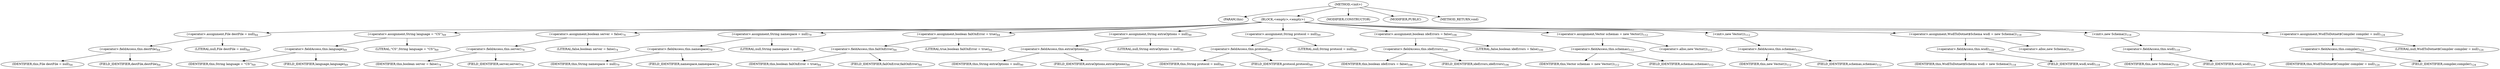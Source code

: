digraph "&lt;init&gt;" {  
"1022" [label = <(METHOD,&lt;init&gt;)> ]
"1023" [label = <(PARAM,this)> ]
"1024" [label = <(BLOCK,&lt;empty&gt;,&lt;empty&gt;)> ]
"1025" [label = <(&lt;operator&gt;.assignment,File destFile = null)<SUB>64</SUB>> ]
"1026" [label = <(&lt;operator&gt;.fieldAccess,this.destFile)<SUB>64</SUB>> ]
"1027" [label = <(IDENTIFIER,this,File destFile = null)<SUB>64</SUB>> ]
"1028" [label = <(FIELD_IDENTIFIER,destFile,destFile)<SUB>64</SUB>> ]
"1029" [label = <(LITERAL,null,File destFile = null)<SUB>64</SUB>> ]
"1030" [label = <(&lt;operator&gt;.assignment,String language = &quot;CS&quot;)<SUB>69</SUB>> ]
"1031" [label = <(&lt;operator&gt;.fieldAccess,this.language)<SUB>69</SUB>> ]
"1032" [label = <(IDENTIFIER,this,String language = &quot;CS&quot;)<SUB>69</SUB>> ]
"1033" [label = <(FIELD_IDENTIFIER,language,language)<SUB>69</SUB>> ]
"1034" [label = <(LITERAL,&quot;CS&quot;,String language = &quot;CS&quot;)<SUB>69</SUB>> ]
"1035" [label = <(&lt;operator&gt;.assignment,boolean server = false)<SUB>74</SUB>> ]
"1036" [label = <(&lt;operator&gt;.fieldAccess,this.server)<SUB>74</SUB>> ]
"1037" [label = <(IDENTIFIER,this,boolean server = false)<SUB>74</SUB>> ]
"1038" [label = <(FIELD_IDENTIFIER,server,server)<SUB>74</SUB>> ]
"1039" [label = <(LITERAL,false,boolean server = false)<SUB>74</SUB>> ]
"1040" [label = <(&lt;operator&gt;.assignment,String namespace = null)<SUB>79</SUB>> ]
"1041" [label = <(&lt;operator&gt;.fieldAccess,this.namespace)<SUB>79</SUB>> ]
"1042" [label = <(IDENTIFIER,this,String namespace = null)<SUB>79</SUB>> ]
"1043" [label = <(FIELD_IDENTIFIER,namespace,namespace)<SUB>79</SUB>> ]
"1044" [label = <(LITERAL,null,String namespace = null)<SUB>79</SUB>> ]
"1045" [label = <(&lt;operator&gt;.assignment,boolean failOnError = true)<SUB>84</SUB>> ]
"1046" [label = <(&lt;operator&gt;.fieldAccess,this.failOnError)<SUB>84</SUB>> ]
"1047" [label = <(IDENTIFIER,this,boolean failOnError = true)<SUB>84</SUB>> ]
"1048" [label = <(FIELD_IDENTIFIER,failOnError,failOnError)<SUB>84</SUB>> ]
"1049" [label = <(LITERAL,true,boolean failOnError = true)<SUB>84</SUB>> ]
"1050" [label = <(&lt;operator&gt;.assignment,String extraOptions = null)<SUB>90</SUB>> ]
"1051" [label = <(&lt;operator&gt;.fieldAccess,this.extraOptions)<SUB>90</SUB>> ]
"1052" [label = <(IDENTIFIER,this,String extraOptions = null)<SUB>90</SUB>> ]
"1053" [label = <(FIELD_IDENTIFIER,extraOptions,extraOptions)<SUB>90</SUB>> ]
"1054" [label = <(LITERAL,null,String extraOptions = null)<SUB>90</SUB>> ]
"1055" [label = <(&lt;operator&gt;.assignment,String protocol = null)<SUB>99</SUB>> ]
"1056" [label = <(&lt;operator&gt;.fieldAccess,this.protocol)<SUB>99</SUB>> ]
"1057" [label = <(IDENTIFIER,this,String protocol = null)<SUB>99</SUB>> ]
"1058" [label = <(FIELD_IDENTIFIER,protocol,protocol)<SUB>99</SUB>> ]
"1059" [label = <(LITERAL,null,String protocol = null)<SUB>99</SUB>> ]
"1060" [label = <(&lt;operator&gt;.assignment,boolean ideErrors = false)<SUB>106</SUB>> ]
"1061" [label = <(&lt;operator&gt;.fieldAccess,this.ideErrors)<SUB>106</SUB>> ]
"1062" [label = <(IDENTIFIER,this,boolean ideErrors = false)<SUB>106</SUB>> ]
"1063" [label = <(FIELD_IDENTIFIER,ideErrors,ideErrors)<SUB>106</SUB>> ]
"1064" [label = <(LITERAL,false,boolean ideErrors = false)<SUB>106</SUB>> ]
"1065" [label = <(&lt;operator&gt;.assignment,Vector schemas = new Vector())<SUB>112</SUB>> ]
"1066" [label = <(&lt;operator&gt;.fieldAccess,this.schemas)<SUB>112</SUB>> ]
"1067" [label = <(IDENTIFIER,this,Vector schemas = new Vector())<SUB>112</SUB>> ]
"1068" [label = <(FIELD_IDENTIFIER,schemas,schemas)<SUB>112</SUB>> ]
"1069" [label = <(&lt;operator&gt;.alloc,new Vector())<SUB>112</SUB>> ]
"1070" [label = <(&lt;init&gt;,new Vector())<SUB>112</SUB>> ]
"1071" [label = <(&lt;operator&gt;.fieldAccess,this.schemas)<SUB>112</SUB>> ]
"1072" [label = <(IDENTIFIER,this,new Vector())<SUB>112</SUB>> ]
"1073" [label = <(FIELD_IDENTIFIER,schemas,schemas)<SUB>112</SUB>> ]
"1074" [label = <(&lt;operator&gt;.assignment,WsdlToDotnet$Schema wsdl = new Schema())<SUB>118</SUB>> ]
"1075" [label = <(&lt;operator&gt;.fieldAccess,this.wsdl)<SUB>118</SUB>> ]
"1076" [label = <(IDENTIFIER,this,WsdlToDotnet$Schema wsdl = new Schema())<SUB>118</SUB>> ]
"1077" [label = <(FIELD_IDENTIFIER,wsdl,wsdl)<SUB>118</SUB>> ]
"1078" [label = <(&lt;operator&gt;.alloc,new Schema())<SUB>118</SUB>> ]
"1079" [label = <(&lt;init&gt;,new Schema())<SUB>118</SUB>> ]
"1080" [label = <(&lt;operator&gt;.fieldAccess,this.wsdl)<SUB>118</SUB>> ]
"1081" [label = <(IDENTIFIER,this,new Schema())<SUB>118</SUB>> ]
"1082" [label = <(FIELD_IDENTIFIER,wsdl,wsdl)<SUB>118</SUB>> ]
"1083" [label = <(&lt;operator&gt;.assignment,WsdlToDotnet$Compiler compiler = null)<SUB>124</SUB>> ]
"1084" [label = <(&lt;operator&gt;.fieldAccess,this.compiler)<SUB>124</SUB>> ]
"1085" [label = <(IDENTIFIER,this,WsdlToDotnet$Compiler compiler = null)<SUB>124</SUB>> ]
"1086" [label = <(FIELD_IDENTIFIER,compiler,compiler)<SUB>124</SUB>> ]
"1087" [label = <(LITERAL,null,WsdlToDotnet$Compiler compiler = null)<SUB>124</SUB>> ]
"1088" [label = <(MODIFIER,CONSTRUCTOR)> ]
"1089" [label = <(MODIFIER,PUBLIC)> ]
"1090" [label = <(METHOD_RETURN,void)> ]
  "1022" -> "1023" 
  "1022" -> "1024" 
  "1022" -> "1088" 
  "1022" -> "1089" 
  "1022" -> "1090" 
  "1024" -> "1025" 
  "1024" -> "1030" 
  "1024" -> "1035" 
  "1024" -> "1040" 
  "1024" -> "1045" 
  "1024" -> "1050" 
  "1024" -> "1055" 
  "1024" -> "1060" 
  "1024" -> "1065" 
  "1024" -> "1070" 
  "1024" -> "1074" 
  "1024" -> "1079" 
  "1024" -> "1083" 
  "1025" -> "1026" 
  "1025" -> "1029" 
  "1026" -> "1027" 
  "1026" -> "1028" 
  "1030" -> "1031" 
  "1030" -> "1034" 
  "1031" -> "1032" 
  "1031" -> "1033" 
  "1035" -> "1036" 
  "1035" -> "1039" 
  "1036" -> "1037" 
  "1036" -> "1038" 
  "1040" -> "1041" 
  "1040" -> "1044" 
  "1041" -> "1042" 
  "1041" -> "1043" 
  "1045" -> "1046" 
  "1045" -> "1049" 
  "1046" -> "1047" 
  "1046" -> "1048" 
  "1050" -> "1051" 
  "1050" -> "1054" 
  "1051" -> "1052" 
  "1051" -> "1053" 
  "1055" -> "1056" 
  "1055" -> "1059" 
  "1056" -> "1057" 
  "1056" -> "1058" 
  "1060" -> "1061" 
  "1060" -> "1064" 
  "1061" -> "1062" 
  "1061" -> "1063" 
  "1065" -> "1066" 
  "1065" -> "1069" 
  "1066" -> "1067" 
  "1066" -> "1068" 
  "1070" -> "1071" 
  "1071" -> "1072" 
  "1071" -> "1073" 
  "1074" -> "1075" 
  "1074" -> "1078" 
  "1075" -> "1076" 
  "1075" -> "1077" 
  "1079" -> "1080" 
  "1080" -> "1081" 
  "1080" -> "1082" 
  "1083" -> "1084" 
  "1083" -> "1087" 
  "1084" -> "1085" 
  "1084" -> "1086" 
}
